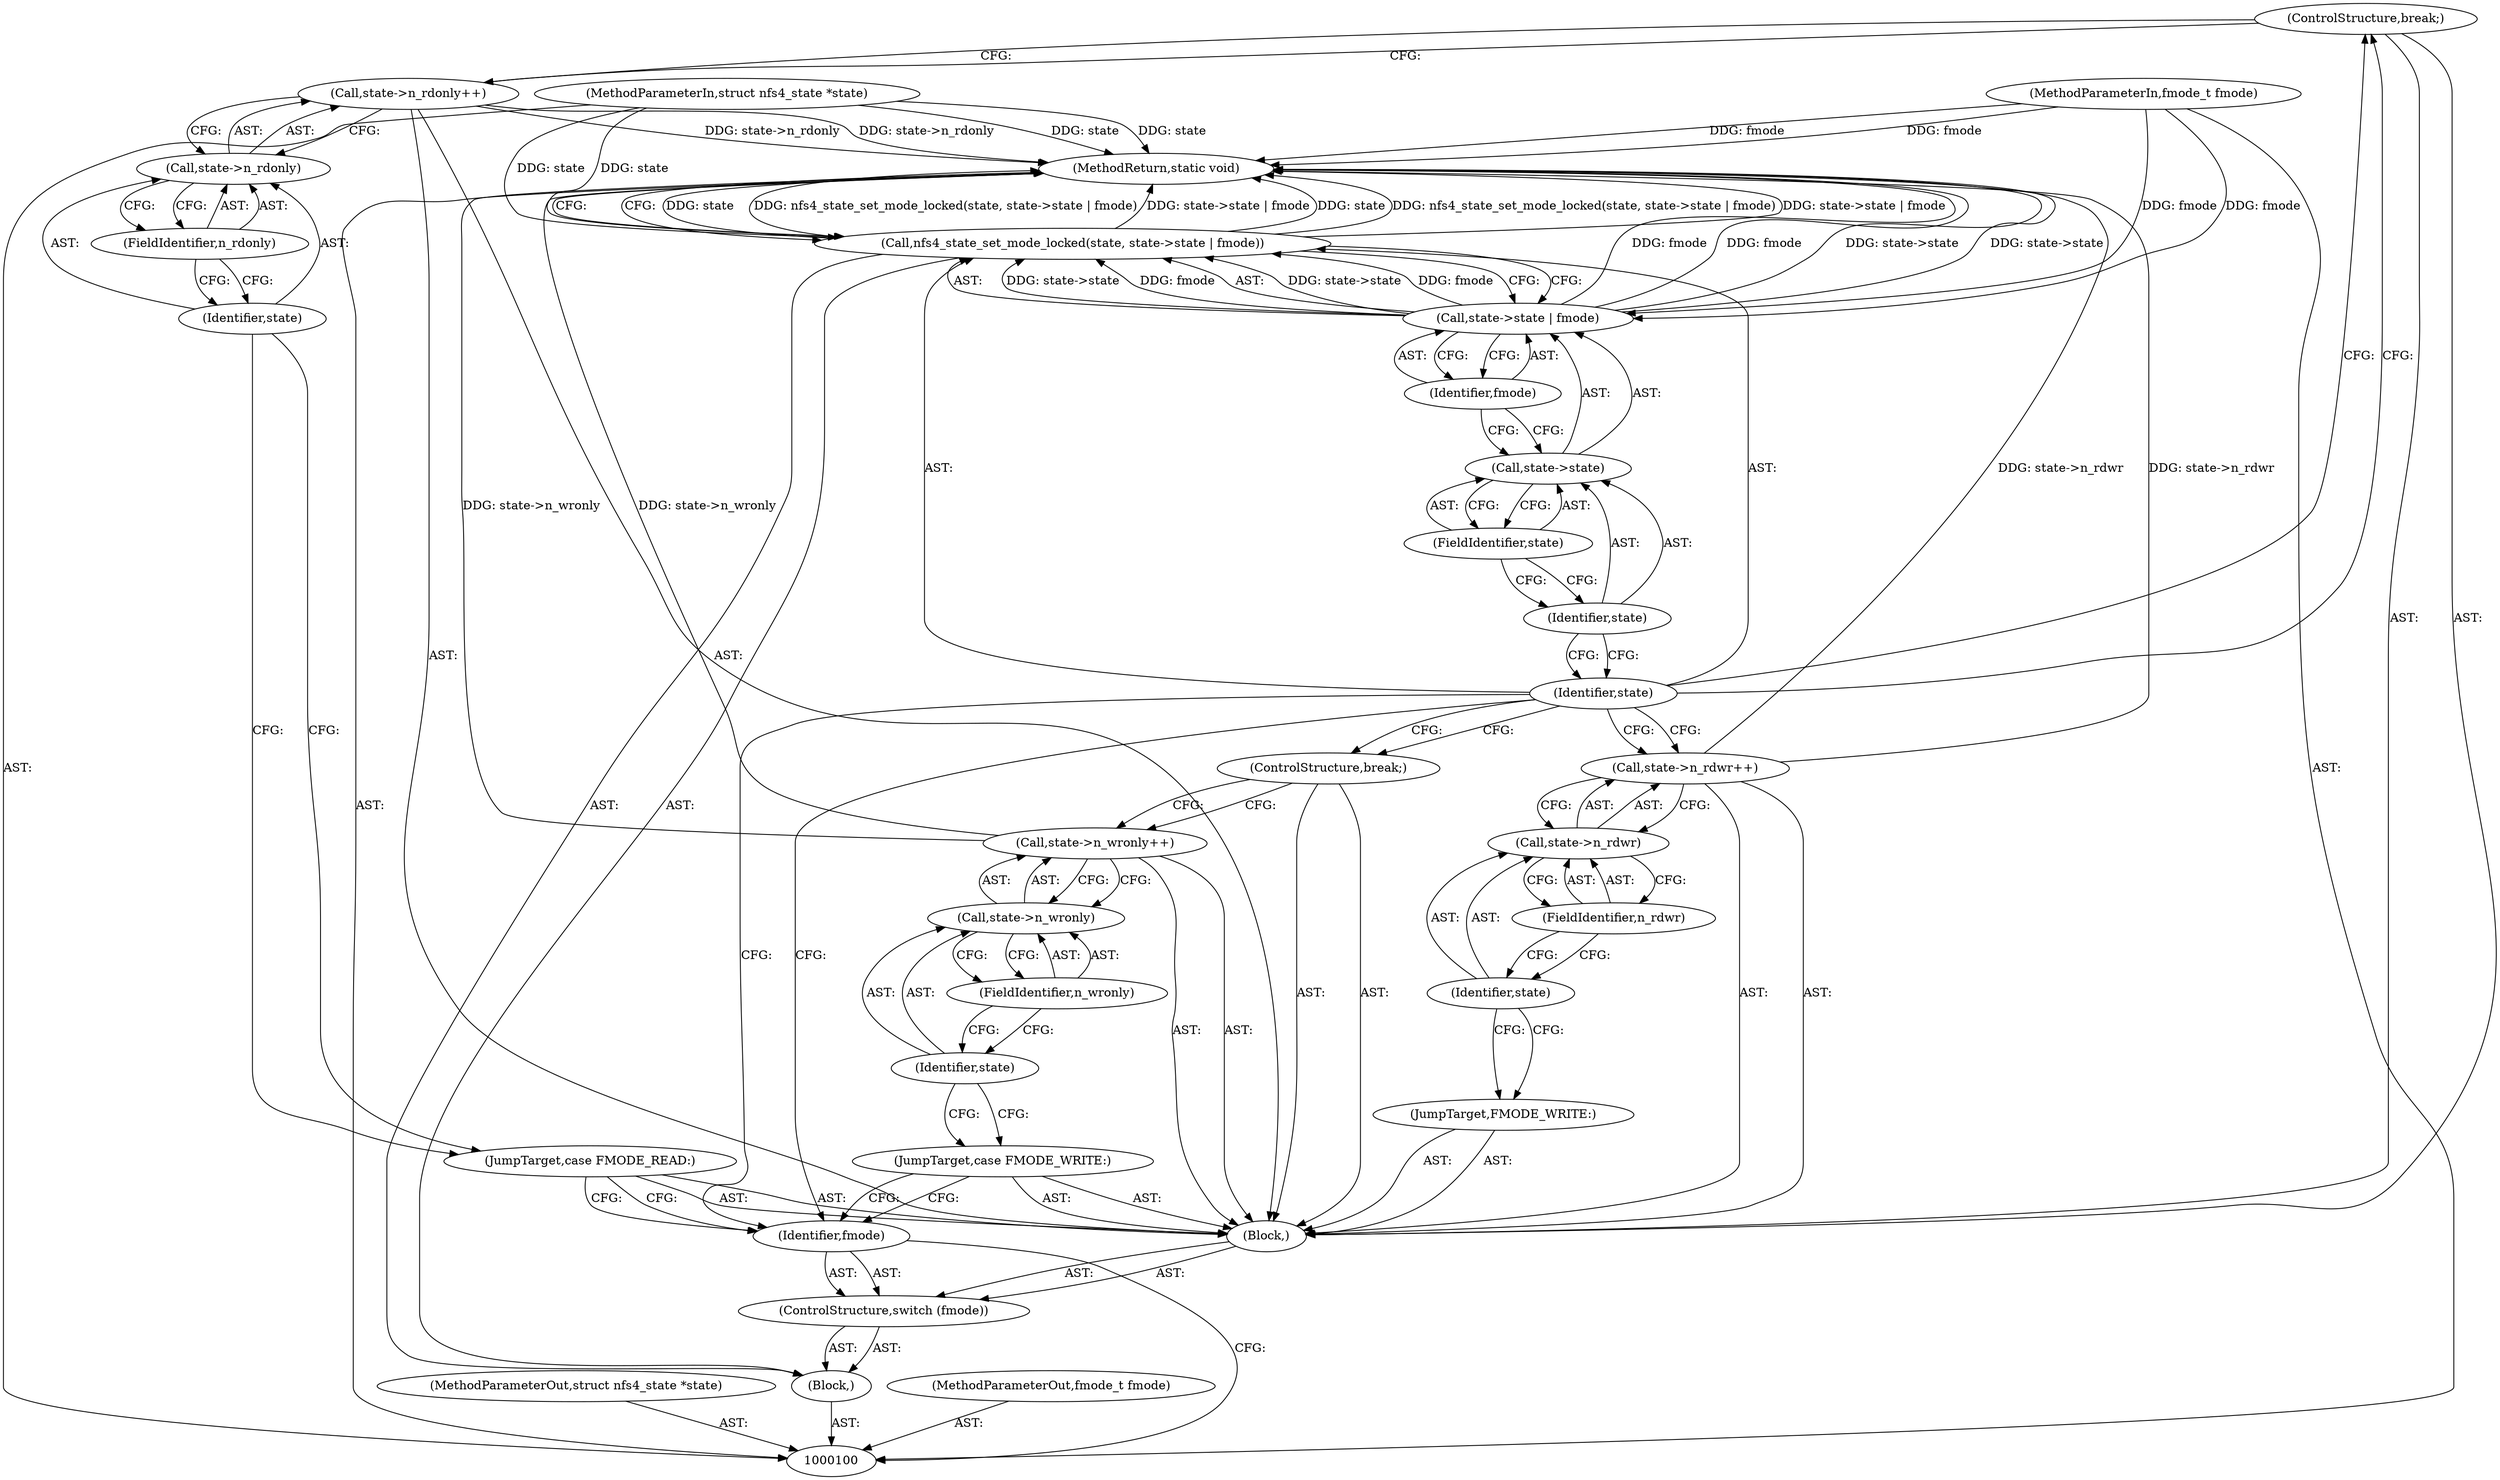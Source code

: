 digraph "0_linux_dc0b027dfadfcb8a5504f7d8052754bf8d501ab9_24" {
"1000118" [label="(ControlStructure,break;)"];
"1000119" [label="(JumpTarget,FMODE_WRITE:)"];
"1000123" [label="(FieldIdentifier,n_rdwr)"];
"1000120" [label="(Call,state->n_rdwr++)"];
"1000121" [label="(Call,state->n_rdwr)"];
"1000122" [label="(Identifier,state)"];
"1000124" [label="(Call,nfs4_state_set_mode_locked(state, state->state | fmode))"];
"1000125" [label="(Identifier,state)"];
"1000126" [label="(Call,state->state | fmode)"];
"1000127" [label="(Call,state->state)"];
"1000128" [label="(Identifier,state)"];
"1000129" [label="(FieldIdentifier,state)"];
"1000130" [label="(Identifier,fmode)"];
"1000131" [label="(MethodReturn,static void)"];
"1000101" [label="(MethodParameterIn,struct nfs4_state *state)"];
"1000156" [label="(MethodParameterOut,struct nfs4_state *state)"];
"1000102" [label="(MethodParameterIn,fmode_t fmode)"];
"1000157" [label="(MethodParameterOut,fmode_t fmode)"];
"1000103" [label="(Block,)"];
"1000104" [label="(ControlStructure,switch (fmode))"];
"1000106" [label="(Block,)"];
"1000105" [label="(Identifier,fmode)"];
"1000107" [label="(JumpTarget,case FMODE_WRITE:)"];
"1000111" [label="(FieldIdentifier,n_wronly)"];
"1000108" [label="(Call,state->n_wronly++)"];
"1000109" [label="(Call,state->n_wronly)"];
"1000110" [label="(Identifier,state)"];
"1000112" [label="(ControlStructure,break;)"];
"1000113" [label="(JumpTarget,case FMODE_READ:)"];
"1000117" [label="(FieldIdentifier,n_rdonly)"];
"1000114" [label="(Call,state->n_rdonly++)"];
"1000115" [label="(Call,state->n_rdonly)"];
"1000116" [label="(Identifier,state)"];
"1000118" -> "1000106"  [label="AST: "];
"1000118" -> "1000114"  [label="CFG: "];
"1000125" -> "1000118"  [label="CFG: "];
"1000119" -> "1000106"  [label="AST: "];
"1000122" -> "1000119"  [label="CFG: "];
"1000123" -> "1000121"  [label="AST: "];
"1000123" -> "1000122"  [label="CFG: "];
"1000121" -> "1000123"  [label="CFG: "];
"1000120" -> "1000106"  [label="AST: "];
"1000120" -> "1000121"  [label="CFG: "];
"1000121" -> "1000120"  [label="AST: "];
"1000125" -> "1000120"  [label="CFG: "];
"1000120" -> "1000131"  [label="DDG: state->n_rdwr"];
"1000121" -> "1000120"  [label="AST: "];
"1000121" -> "1000123"  [label="CFG: "];
"1000122" -> "1000121"  [label="AST: "];
"1000123" -> "1000121"  [label="AST: "];
"1000120" -> "1000121"  [label="CFG: "];
"1000122" -> "1000121"  [label="AST: "];
"1000122" -> "1000119"  [label="CFG: "];
"1000123" -> "1000122"  [label="CFG: "];
"1000124" -> "1000103"  [label="AST: "];
"1000124" -> "1000126"  [label="CFG: "];
"1000125" -> "1000124"  [label="AST: "];
"1000126" -> "1000124"  [label="AST: "];
"1000131" -> "1000124"  [label="CFG: "];
"1000124" -> "1000131"  [label="DDG: state"];
"1000124" -> "1000131"  [label="DDG: nfs4_state_set_mode_locked(state, state->state | fmode)"];
"1000124" -> "1000131"  [label="DDG: state->state | fmode"];
"1000101" -> "1000124"  [label="DDG: state"];
"1000126" -> "1000124"  [label="DDG: state->state"];
"1000126" -> "1000124"  [label="DDG: fmode"];
"1000125" -> "1000124"  [label="AST: "];
"1000125" -> "1000105"  [label="CFG: "];
"1000125" -> "1000112"  [label="CFG: "];
"1000125" -> "1000118"  [label="CFG: "];
"1000125" -> "1000120"  [label="CFG: "];
"1000128" -> "1000125"  [label="CFG: "];
"1000126" -> "1000124"  [label="AST: "];
"1000126" -> "1000130"  [label="CFG: "];
"1000127" -> "1000126"  [label="AST: "];
"1000130" -> "1000126"  [label="AST: "];
"1000124" -> "1000126"  [label="CFG: "];
"1000126" -> "1000131"  [label="DDG: state->state"];
"1000126" -> "1000131"  [label="DDG: fmode"];
"1000126" -> "1000124"  [label="DDG: state->state"];
"1000126" -> "1000124"  [label="DDG: fmode"];
"1000102" -> "1000126"  [label="DDG: fmode"];
"1000127" -> "1000126"  [label="AST: "];
"1000127" -> "1000129"  [label="CFG: "];
"1000128" -> "1000127"  [label="AST: "];
"1000129" -> "1000127"  [label="AST: "];
"1000130" -> "1000127"  [label="CFG: "];
"1000128" -> "1000127"  [label="AST: "];
"1000128" -> "1000125"  [label="CFG: "];
"1000129" -> "1000128"  [label="CFG: "];
"1000129" -> "1000127"  [label="AST: "];
"1000129" -> "1000128"  [label="CFG: "];
"1000127" -> "1000129"  [label="CFG: "];
"1000130" -> "1000126"  [label="AST: "];
"1000130" -> "1000127"  [label="CFG: "];
"1000126" -> "1000130"  [label="CFG: "];
"1000131" -> "1000100"  [label="AST: "];
"1000131" -> "1000124"  [label="CFG: "];
"1000124" -> "1000131"  [label="DDG: state"];
"1000124" -> "1000131"  [label="DDG: nfs4_state_set_mode_locked(state, state->state | fmode)"];
"1000124" -> "1000131"  [label="DDG: state->state | fmode"];
"1000126" -> "1000131"  [label="DDG: state->state"];
"1000126" -> "1000131"  [label="DDG: fmode"];
"1000102" -> "1000131"  [label="DDG: fmode"];
"1000108" -> "1000131"  [label="DDG: state->n_wronly"];
"1000114" -> "1000131"  [label="DDG: state->n_rdonly"];
"1000120" -> "1000131"  [label="DDG: state->n_rdwr"];
"1000101" -> "1000131"  [label="DDG: state"];
"1000101" -> "1000100"  [label="AST: "];
"1000101" -> "1000131"  [label="DDG: state"];
"1000101" -> "1000124"  [label="DDG: state"];
"1000156" -> "1000100"  [label="AST: "];
"1000102" -> "1000100"  [label="AST: "];
"1000102" -> "1000131"  [label="DDG: fmode"];
"1000102" -> "1000126"  [label="DDG: fmode"];
"1000157" -> "1000100"  [label="AST: "];
"1000103" -> "1000100"  [label="AST: "];
"1000104" -> "1000103"  [label="AST: "];
"1000124" -> "1000103"  [label="AST: "];
"1000104" -> "1000103"  [label="AST: "];
"1000105" -> "1000104"  [label="AST: "];
"1000106" -> "1000104"  [label="AST: "];
"1000106" -> "1000104"  [label="AST: "];
"1000107" -> "1000106"  [label="AST: "];
"1000108" -> "1000106"  [label="AST: "];
"1000112" -> "1000106"  [label="AST: "];
"1000113" -> "1000106"  [label="AST: "];
"1000114" -> "1000106"  [label="AST: "];
"1000118" -> "1000106"  [label="AST: "];
"1000119" -> "1000106"  [label="AST: "];
"1000120" -> "1000106"  [label="AST: "];
"1000105" -> "1000104"  [label="AST: "];
"1000105" -> "1000100"  [label="CFG: "];
"1000107" -> "1000105"  [label="CFG: "];
"1000113" -> "1000105"  [label="CFG: "];
"1000125" -> "1000105"  [label="CFG: "];
"1000107" -> "1000106"  [label="AST: "];
"1000107" -> "1000105"  [label="CFG: "];
"1000110" -> "1000107"  [label="CFG: "];
"1000111" -> "1000109"  [label="AST: "];
"1000111" -> "1000110"  [label="CFG: "];
"1000109" -> "1000111"  [label="CFG: "];
"1000108" -> "1000106"  [label="AST: "];
"1000108" -> "1000109"  [label="CFG: "];
"1000109" -> "1000108"  [label="AST: "];
"1000112" -> "1000108"  [label="CFG: "];
"1000108" -> "1000131"  [label="DDG: state->n_wronly"];
"1000109" -> "1000108"  [label="AST: "];
"1000109" -> "1000111"  [label="CFG: "];
"1000110" -> "1000109"  [label="AST: "];
"1000111" -> "1000109"  [label="AST: "];
"1000108" -> "1000109"  [label="CFG: "];
"1000110" -> "1000109"  [label="AST: "];
"1000110" -> "1000107"  [label="CFG: "];
"1000111" -> "1000110"  [label="CFG: "];
"1000112" -> "1000106"  [label="AST: "];
"1000112" -> "1000108"  [label="CFG: "];
"1000125" -> "1000112"  [label="CFG: "];
"1000113" -> "1000106"  [label="AST: "];
"1000113" -> "1000105"  [label="CFG: "];
"1000116" -> "1000113"  [label="CFG: "];
"1000117" -> "1000115"  [label="AST: "];
"1000117" -> "1000116"  [label="CFG: "];
"1000115" -> "1000117"  [label="CFG: "];
"1000114" -> "1000106"  [label="AST: "];
"1000114" -> "1000115"  [label="CFG: "];
"1000115" -> "1000114"  [label="AST: "];
"1000118" -> "1000114"  [label="CFG: "];
"1000114" -> "1000131"  [label="DDG: state->n_rdonly"];
"1000115" -> "1000114"  [label="AST: "];
"1000115" -> "1000117"  [label="CFG: "];
"1000116" -> "1000115"  [label="AST: "];
"1000117" -> "1000115"  [label="AST: "];
"1000114" -> "1000115"  [label="CFG: "];
"1000116" -> "1000115"  [label="AST: "];
"1000116" -> "1000113"  [label="CFG: "];
"1000117" -> "1000116"  [label="CFG: "];
}
